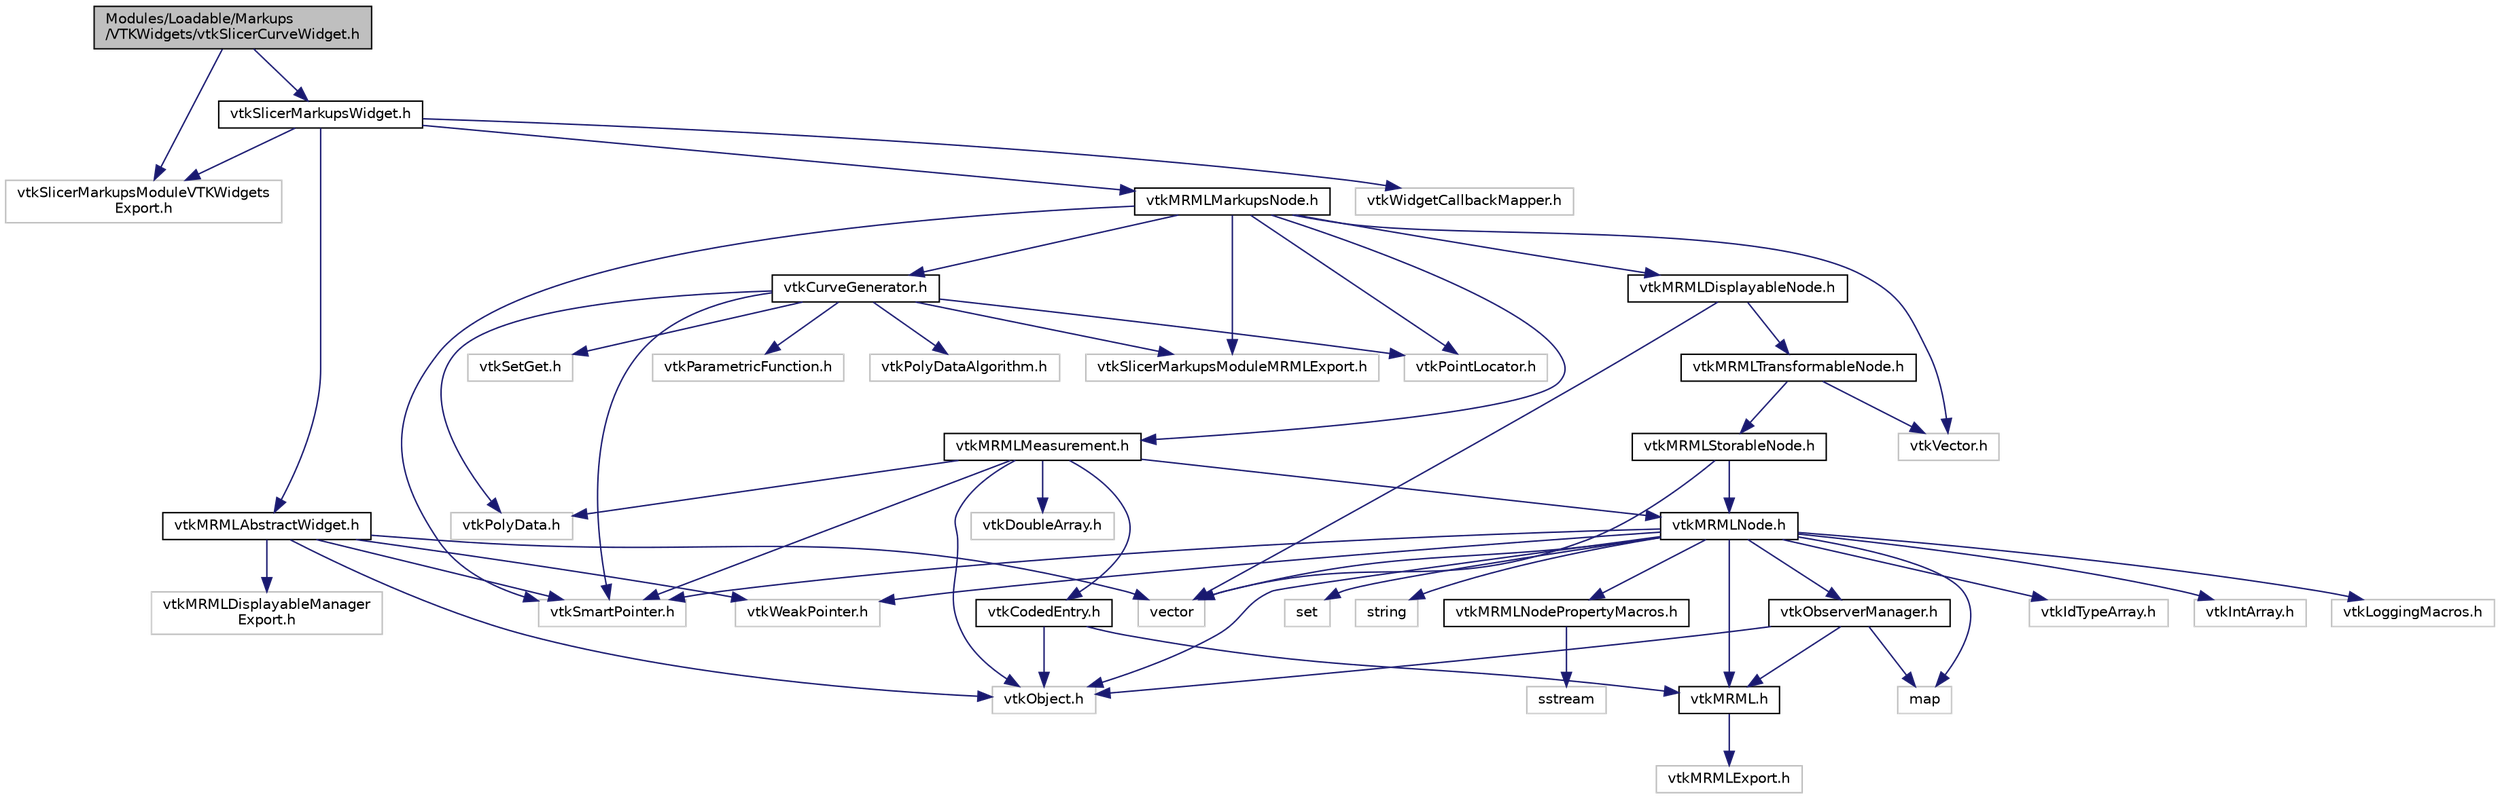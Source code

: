 digraph "Modules/Loadable/Markups/VTKWidgets/vtkSlicerCurveWidget.h"
{
  bgcolor="transparent";
  edge [fontname="Helvetica",fontsize="10",labelfontname="Helvetica",labelfontsize="10"];
  node [fontname="Helvetica",fontsize="10",shape=record];
  Node0 [label="Modules/Loadable/Markups\l/VTKWidgets/vtkSlicerCurveWidget.h",height=0.2,width=0.4,color="black", fillcolor="grey75", style="filled", fontcolor="black"];
  Node0 -> Node1 [color="midnightblue",fontsize="10",style="solid",fontname="Helvetica"];
  Node1 [label="vtkSlicerMarkupsModuleVTKWidgets\lExport.h",height=0.2,width=0.4,color="grey75"];
  Node0 -> Node2 [color="midnightblue",fontsize="10",style="solid",fontname="Helvetica"];
  Node2 [label="vtkSlicerMarkupsWidget.h",height=0.2,width=0.4,color="black",URL="$vtkSlicerMarkupsWidget_8h.html"];
  Node2 -> Node1 [color="midnightblue",fontsize="10",style="solid",fontname="Helvetica"];
  Node2 -> Node3 [color="midnightblue",fontsize="10",style="solid",fontname="Helvetica"];
  Node3 [label="vtkMRMLAbstractWidget.h",height=0.2,width=0.4,color="black",URL="$vtkMRMLAbstractWidget_8h.html"];
  Node3 -> Node4 [color="midnightblue",fontsize="10",style="solid",fontname="Helvetica"];
  Node4 [label="vtkMRMLDisplayableManager\lExport.h",height=0.2,width=0.4,color="grey75"];
  Node3 -> Node5 [color="midnightblue",fontsize="10",style="solid",fontname="Helvetica"];
  Node5 [label="vtkObject.h",height=0.2,width=0.4,color="grey75"];
  Node3 -> Node6 [color="midnightblue",fontsize="10",style="solid",fontname="Helvetica"];
  Node6 [label="vtkSmartPointer.h",height=0.2,width=0.4,color="grey75"];
  Node3 -> Node7 [color="midnightblue",fontsize="10",style="solid",fontname="Helvetica"];
  Node7 [label="vtkWeakPointer.h",height=0.2,width=0.4,color="grey75"];
  Node3 -> Node8 [color="midnightblue",fontsize="10",style="solid",fontname="Helvetica"];
  Node8 [label="vector",height=0.2,width=0.4,color="grey75"];
  Node2 -> Node9 [color="midnightblue",fontsize="10",style="solid",fontname="Helvetica"];
  Node9 [label="vtkWidgetCallbackMapper.h",height=0.2,width=0.4,color="grey75"];
  Node2 -> Node10 [color="midnightblue",fontsize="10",style="solid",fontname="Helvetica"];
  Node10 [label="vtkMRMLMarkupsNode.h",height=0.2,width=0.4,color="black",URL="$vtkMRMLMarkupsNode_8h.html"];
  Node10 -> Node11 [color="midnightblue",fontsize="10",style="solid",fontname="Helvetica"];
  Node11 [label="vtkMRMLDisplayableNode.h",height=0.2,width=0.4,color="black",URL="$vtkMRMLDisplayableNode_8h.html"];
  Node11 -> Node12 [color="midnightblue",fontsize="10",style="solid",fontname="Helvetica"];
  Node12 [label="vtkMRMLTransformableNode.h",height=0.2,width=0.4,color="black",URL="$vtkMRMLTransformableNode_8h.html"];
  Node12 -> Node13 [color="midnightblue",fontsize="10",style="solid",fontname="Helvetica"];
  Node13 [label="vtkMRMLStorableNode.h",height=0.2,width=0.4,color="black",URL="$vtkMRMLStorableNode_8h.html"];
  Node13 -> Node14 [color="midnightblue",fontsize="10",style="solid",fontname="Helvetica"];
  Node14 [label="vtkMRMLNode.h",height=0.2,width=0.4,color="black",URL="$vtkMRMLNode_8h.html"];
  Node14 -> Node15 [color="midnightblue",fontsize="10",style="solid",fontname="Helvetica"];
  Node15 [label="vtkMRML.h",height=0.2,width=0.4,color="black",URL="$vtkMRML_8h.html"];
  Node15 -> Node16 [color="midnightblue",fontsize="10",style="solid",fontname="Helvetica"];
  Node16 [label="vtkMRMLExport.h",height=0.2,width=0.4,color="grey75"];
  Node14 -> Node17 [color="midnightblue",fontsize="10",style="solid",fontname="Helvetica"];
  Node17 [label="vtkObserverManager.h",height=0.2,width=0.4,color="black",URL="$vtkObserverManager_8h.html"];
  Node17 -> Node15 [color="midnightblue",fontsize="10",style="solid",fontname="Helvetica"];
  Node17 -> Node5 [color="midnightblue",fontsize="10",style="solid",fontname="Helvetica"];
  Node17 -> Node18 [color="midnightblue",fontsize="10",style="solid",fontname="Helvetica"];
  Node18 [label="map",height=0.2,width=0.4,color="grey75"];
  Node14 -> Node19 [color="midnightblue",fontsize="10",style="solid",fontname="Helvetica"];
  Node19 [label="vtkIdTypeArray.h",height=0.2,width=0.4,color="grey75"];
  Node14 -> Node20 [color="midnightblue",fontsize="10",style="solid",fontname="Helvetica"];
  Node20 [label="vtkIntArray.h",height=0.2,width=0.4,color="grey75"];
  Node14 -> Node5 [color="midnightblue",fontsize="10",style="solid",fontname="Helvetica"];
  Node14 -> Node6 [color="midnightblue",fontsize="10",style="solid",fontname="Helvetica"];
  Node14 -> Node7 [color="midnightblue",fontsize="10",style="solid",fontname="Helvetica"];
  Node14 -> Node21 [color="midnightblue",fontsize="10",style="solid",fontname="Helvetica"];
  Node21 [label="vtkLoggingMacros.h",height=0.2,width=0.4,color="grey75"];
  Node14 -> Node22 [color="midnightblue",fontsize="10",style="solid",fontname="Helvetica"];
  Node22 [label="vtkMRMLNodePropertyMacros.h",height=0.2,width=0.4,color="black",URL="$vtkMRMLNodePropertyMacros_8h.html"];
  Node22 -> Node23 [color="midnightblue",fontsize="10",style="solid",fontname="Helvetica"];
  Node23 [label="sstream",height=0.2,width=0.4,color="grey75"];
  Node14 -> Node18 [color="midnightblue",fontsize="10",style="solid",fontname="Helvetica"];
  Node14 -> Node24 [color="midnightblue",fontsize="10",style="solid",fontname="Helvetica"];
  Node24 [label="set",height=0.2,width=0.4,color="grey75"];
  Node14 -> Node25 [color="midnightblue",fontsize="10",style="solid",fontname="Helvetica"];
  Node25 [label="string",height=0.2,width=0.4,color="grey75"];
  Node14 -> Node8 [color="midnightblue",fontsize="10",style="solid",fontname="Helvetica"];
  Node13 -> Node8 [color="midnightblue",fontsize="10",style="solid",fontname="Helvetica"];
  Node12 -> Node26 [color="midnightblue",fontsize="10",style="solid",fontname="Helvetica"];
  Node26 [label="vtkVector.h",height=0.2,width=0.4,color="grey75"];
  Node11 -> Node8 [color="midnightblue",fontsize="10",style="solid",fontname="Helvetica"];
  Node10 -> Node27 [color="midnightblue",fontsize="10",style="solid",fontname="Helvetica"];
  Node27 [label="vtkCurveGenerator.h",height=0.2,width=0.4,color="black",URL="$vtkCurveGenerator_8h.html"];
  Node27 -> Node28 [color="midnightblue",fontsize="10",style="solid",fontname="Helvetica"];
  Node28 [label="vtkParametricFunction.h",height=0.2,width=0.4,color="grey75"];
  Node27 -> Node29 [color="midnightblue",fontsize="10",style="solid",fontname="Helvetica"];
  Node29 [label="vtkPointLocator.h",height=0.2,width=0.4,color="grey75"];
  Node27 -> Node30 [color="midnightblue",fontsize="10",style="solid",fontname="Helvetica"];
  Node30 [label="vtkPolyData.h",height=0.2,width=0.4,color="grey75"];
  Node27 -> Node31 [color="midnightblue",fontsize="10",style="solid",fontname="Helvetica"];
  Node31 [label="vtkPolyDataAlgorithm.h",height=0.2,width=0.4,color="grey75"];
  Node27 -> Node32 [color="midnightblue",fontsize="10",style="solid",fontname="Helvetica"];
  Node32 [label="vtkSetGet.h",height=0.2,width=0.4,color="grey75"];
  Node27 -> Node6 [color="midnightblue",fontsize="10",style="solid",fontname="Helvetica"];
  Node27 -> Node33 [color="midnightblue",fontsize="10",style="solid",fontname="Helvetica"];
  Node33 [label="vtkSlicerMarkupsModuleMRMLExport.h",height=0.2,width=0.4,color="grey75"];
  Node10 -> Node34 [color="midnightblue",fontsize="10",style="solid",fontname="Helvetica"];
  Node34 [label="vtkMRMLMeasurement.h",height=0.2,width=0.4,color="black",URL="$vtkMRMLMeasurement_8h.html"];
  Node34 -> Node35 [color="midnightblue",fontsize="10",style="solid",fontname="Helvetica"];
  Node35 [label="vtkCodedEntry.h",height=0.2,width=0.4,color="black",URL="$vtkCodedEntry_8h.html"];
  Node35 -> Node15 [color="midnightblue",fontsize="10",style="solid",fontname="Helvetica"];
  Node35 -> Node5 [color="midnightblue",fontsize="10",style="solid",fontname="Helvetica"];
  Node34 -> Node14 [color="midnightblue",fontsize="10",style="solid",fontname="Helvetica"];
  Node34 -> Node36 [color="midnightblue",fontsize="10",style="solid",fontname="Helvetica"];
  Node36 [label="vtkDoubleArray.h",height=0.2,width=0.4,color="grey75"];
  Node34 -> Node5 [color="midnightblue",fontsize="10",style="solid",fontname="Helvetica"];
  Node34 -> Node30 [color="midnightblue",fontsize="10",style="solid",fontname="Helvetica"];
  Node34 -> Node6 [color="midnightblue",fontsize="10",style="solid",fontname="Helvetica"];
  Node10 -> Node33 [color="midnightblue",fontsize="10",style="solid",fontname="Helvetica"];
  Node10 -> Node29 [color="midnightblue",fontsize="10",style="solid",fontname="Helvetica"];
  Node10 -> Node6 [color="midnightblue",fontsize="10",style="solid",fontname="Helvetica"];
  Node10 -> Node26 [color="midnightblue",fontsize="10",style="solid",fontname="Helvetica"];
}
